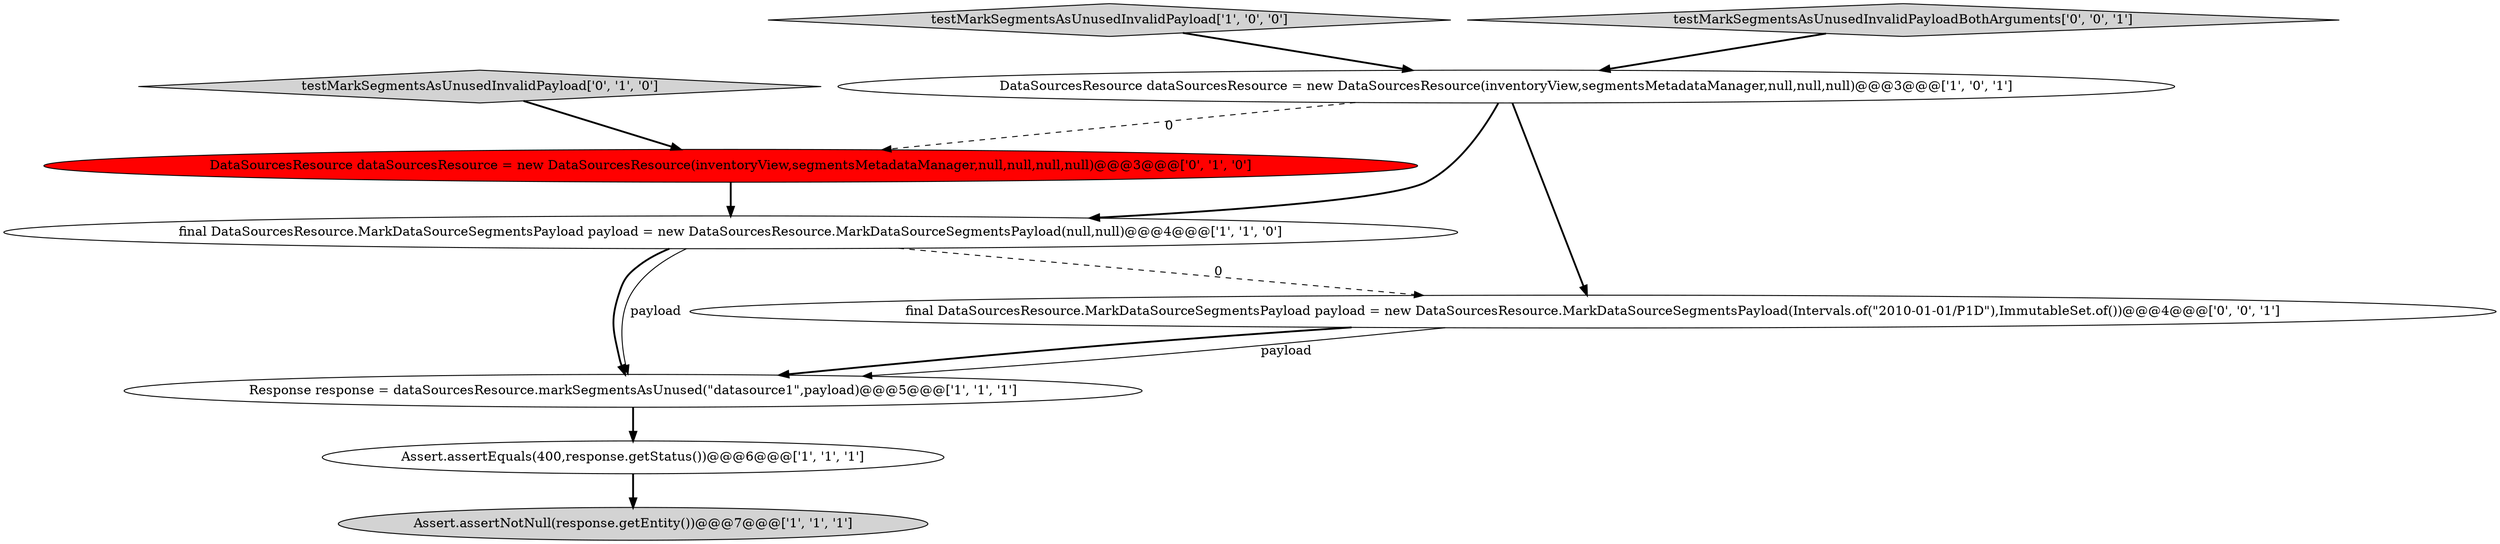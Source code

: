 digraph {
5 [style = filled, label = "testMarkSegmentsAsUnusedInvalidPayload['1', '0', '0']", fillcolor = lightgray, shape = diamond image = "AAA0AAABBB1BBB"];
2 [style = filled, label = "DataSourcesResource dataSourcesResource = new DataSourcesResource(inventoryView,segmentsMetadataManager,null,null,null)@@@3@@@['1', '0', '1']", fillcolor = white, shape = ellipse image = "AAA0AAABBB1BBB"];
6 [style = filled, label = "DataSourcesResource dataSourcesResource = new DataSourcesResource(inventoryView,segmentsMetadataManager,null,null,null,null)@@@3@@@['0', '1', '0']", fillcolor = red, shape = ellipse image = "AAA1AAABBB2BBB"];
7 [style = filled, label = "testMarkSegmentsAsUnusedInvalidPayload['0', '1', '0']", fillcolor = lightgray, shape = diamond image = "AAA0AAABBB2BBB"];
4 [style = filled, label = "Response response = dataSourcesResource.markSegmentsAsUnused(\"datasource1\",payload)@@@5@@@['1', '1', '1']", fillcolor = white, shape = ellipse image = "AAA0AAABBB1BBB"];
0 [style = filled, label = "Assert.assertNotNull(response.getEntity())@@@7@@@['1', '1', '1']", fillcolor = lightgray, shape = ellipse image = "AAA0AAABBB1BBB"];
3 [style = filled, label = "final DataSourcesResource.MarkDataSourceSegmentsPayload payload = new DataSourcesResource.MarkDataSourceSegmentsPayload(null,null)@@@4@@@['1', '1', '0']", fillcolor = white, shape = ellipse image = "AAA0AAABBB1BBB"];
8 [style = filled, label = "final DataSourcesResource.MarkDataSourceSegmentsPayload payload = new DataSourcesResource.MarkDataSourceSegmentsPayload(Intervals.of(\"2010-01-01/P1D\"),ImmutableSet.of())@@@4@@@['0', '0', '1']", fillcolor = white, shape = ellipse image = "AAA0AAABBB3BBB"];
9 [style = filled, label = "testMarkSegmentsAsUnusedInvalidPayloadBothArguments['0', '0', '1']", fillcolor = lightgray, shape = diamond image = "AAA0AAABBB3BBB"];
1 [style = filled, label = "Assert.assertEquals(400,response.getStatus())@@@6@@@['1', '1', '1']", fillcolor = white, shape = ellipse image = "AAA0AAABBB1BBB"];
8->4 [style = solid, label="payload"];
6->3 [style = bold, label=""];
3->8 [style = dashed, label="0"];
5->2 [style = bold, label=""];
4->1 [style = bold, label=""];
7->6 [style = bold, label=""];
1->0 [style = bold, label=""];
8->4 [style = bold, label=""];
3->4 [style = solid, label="payload"];
9->2 [style = bold, label=""];
3->4 [style = bold, label=""];
2->3 [style = bold, label=""];
2->8 [style = bold, label=""];
2->6 [style = dashed, label="0"];
}
